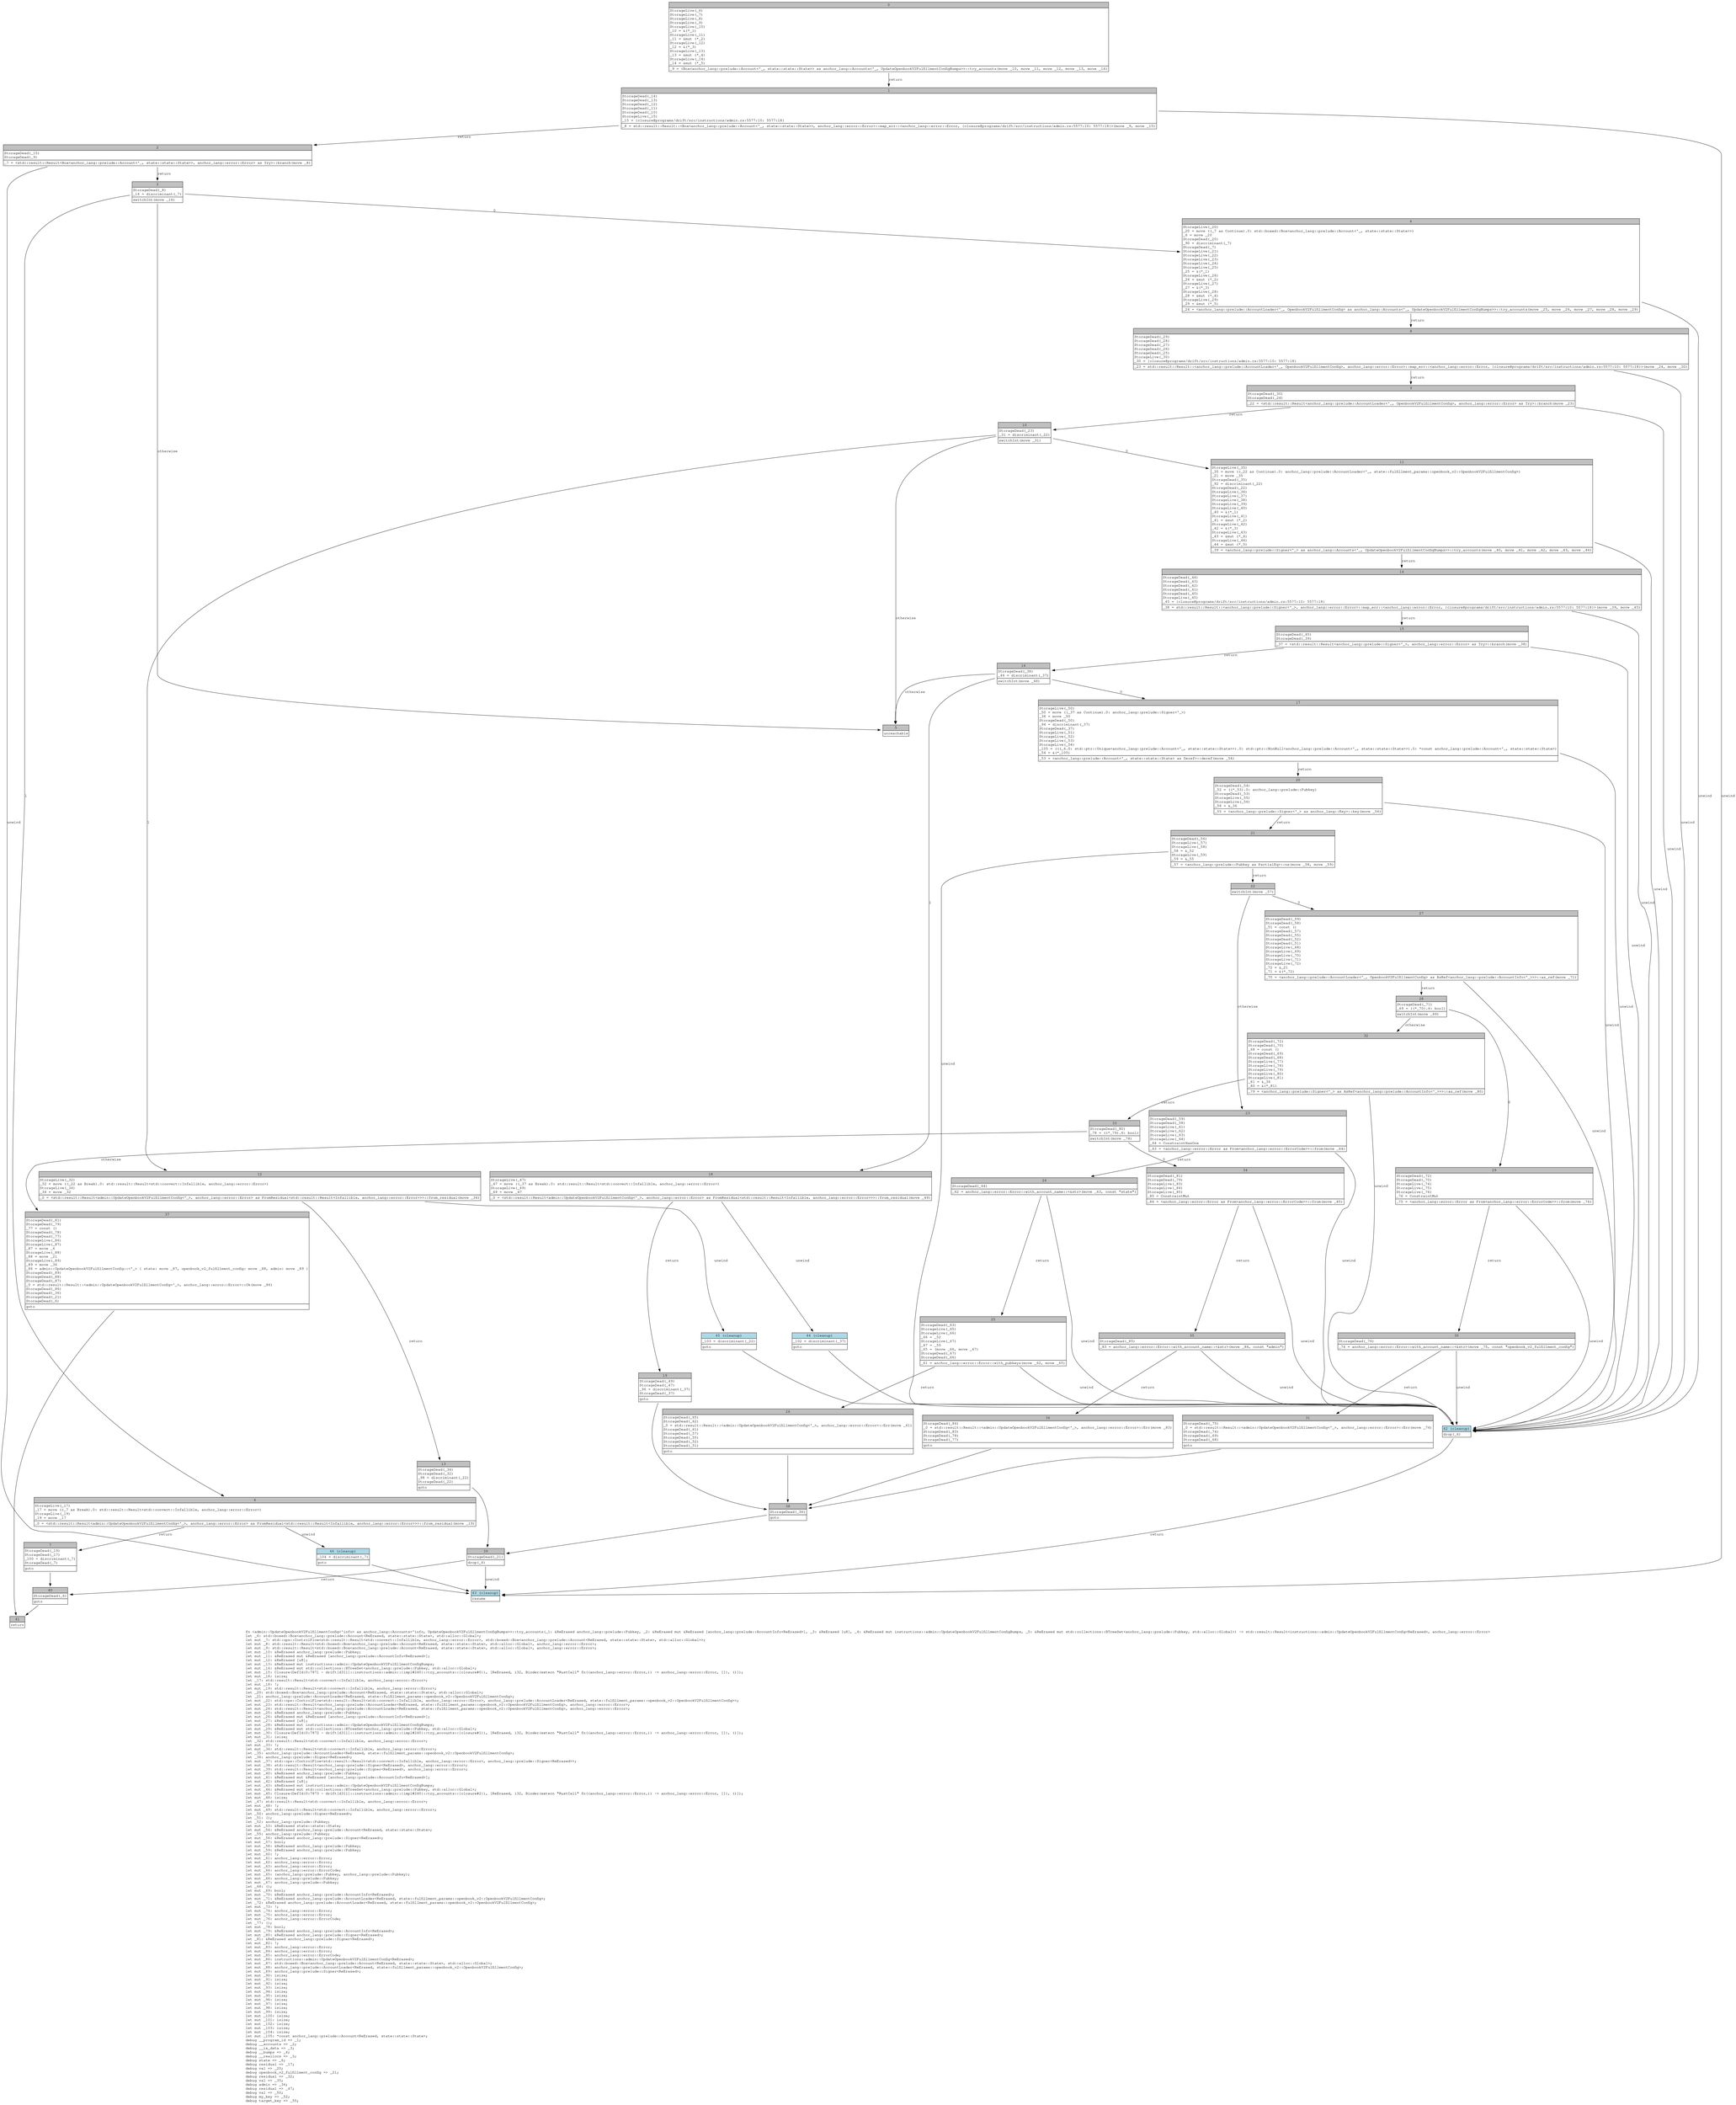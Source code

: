 digraph Mir_0_7870 {
    graph [fontname="Courier, monospace"];
    node [fontname="Courier, monospace"];
    edge [fontname="Courier, monospace"];
    label=<fn &lt;admin::UpdateOpenbookV2FulfillmentConfig&lt;'info&gt; as anchor_lang::Accounts&lt;'info, UpdateOpenbookV2FulfillmentConfigBumps&gt;&gt;::try_accounts(_1: &amp;ReErased anchor_lang::prelude::Pubkey, _2: &amp;ReErased mut &amp;ReErased [anchor_lang::prelude::AccountInfo&lt;ReErased&gt;], _3: &amp;ReErased [u8], _4: &amp;ReErased mut instructions::admin::UpdateOpenbookV2FulfillmentConfigBumps, _5: &amp;ReErased mut std::collections::BTreeSet&lt;anchor_lang::prelude::Pubkey, std::alloc::Global&gt;) -&gt; std::result::Result&lt;instructions::admin::UpdateOpenbookV2FulfillmentConfig&lt;ReErased&gt;, anchor_lang::error::Error&gt;<br align="left"/>let _6: std::boxed::Box&lt;anchor_lang::prelude::Account&lt;ReErased, state::state::State&gt;, std::alloc::Global&gt;;<br align="left"/>let mut _7: std::ops::ControlFlow&lt;std::result::Result&lt;std::convert::Infallible, anchor_lang::error::Error&gt;, std::boxed::Box&lt;anchor_lang::prelude::Account&lt;ReErased, state::state::State&gt;, std::alloc::Global&gt;&gt;;<br align="left"/>let mut _8: std::result::Result&lt;std::boxed::Box&lt;anchor_lang::prelude::Account&lt;ReErased, state::state::State&gt;, std::alloc::Global&gt;, anchor_lang::error::Error&gt;;<br align="left"/>let mut _9: std::result::Result&lt;std::boxed::Box&lt;anchor_lang::prelude::Account&lt;ReErased, state::state::State&gt;, std::alloc::Global&gt;, anchor_lang::error::Error&gt;;<br align="left"/>let mut _10: &amp;ReErased anchor_lang::prelude::Pubkey;<br align="left"/>let mut _11: &amp;ReErased mut &amp;ReErased [anchor_lang::prelude::AccountInfo&lt;ReErased&gt;];<br align="left"/>let mut _12: &amp;ReErased [u8];<br align="left"/>let mut _13: &amp;ReErased mut instructions::admin::UpdateOpenbookV2FulfillmentConfigBumps;<br align="left"/>let mut _14: &amp;ReErased mut std::collections::BTreeSet&lt;anchor_lang::prelude::Pubkey, std::alloc::Global&gt;;<br align="left"/>let mut _15: Closure(DefId(0:7871 ~ drift[d311]::instructions::admin::{impl#240}::try_accounts::{closure#0}), [ReErased, i32, Binder(extern &quot;RustCall&quot; fn((anchor_lang::error::Error,)) -&gt; anchor_lang::error::Error, []), ()]);<br align="left"/>let mut _16: isize;<br align="left"/>let _17: std::result::Result&lt;std::convert::Infallible, anchor_lang::error::Error&gt;;<br align="left"/>let mut _18: !;<br align="left"/>let mut _19: std::result::Result&lt;std::convert::Infallible, anchor_lang::error::Error&gt;;<br align="left"/>let _20: std::boxed::Box&lt;anchor_lang::prelude::Account&lt;ReErased, state::state::State&gt;, std::alloc::Global&gt;;<br align="left"/>let _21: anchor_lang::prelude::AccountLoader&lt;ReErased, state::fulfillment_params::openbook_v2::OpenbookV2FulfillmentConfig&gt;;<br align="left"/>let mut _22: std::ops::ControlFlow&lt;std::result::Result&lt;std::convert::Infallible, anchor_lang::error::Error&gt;, anchor_lang::prelude::AccountLoader&lt;ReErased, state::fulfillment_params::openbook_v2::OpenbookV2FulfillmentConfig&gt;&gt;;<br align="left"/>let mut _23: std::result::Result&lt;anchor_lang::prelude::AccountLoader&lt;ReErased, state::fulfillment_params::openbook_v2::OpenbookV2FulfillmentConfig&gt;, anchor_lang::error::Error&gt;;<br align="left"/>let mut _24: std::result::Result&lt;anchor_lang::prelude::AccountLoader&lt;ReErased, state::fulfillment_params::openbook_v2::OpenbookV2FulfillmentConfig&gt;, anchor_lang::error::Error&gt;;<br align="left"/>let mut _25: &amp;ReErased anchor_lang::prelude::Pubkey;<br align="left"/>let mut _26: &amp;ReErased mut &amp;ReErased [anchor_lang::prelude::AccountInfo&lt;ReErased&gt;];<br align="left"/>let mut _27: &amp;ReErased [u8];<br align="left"/>let mut _28: &amp;ReErased mut instructions::admin::UpdateOpenbookV2FulfillmentConfigBumps;<br align="left"/>let mut _29: &amp;ReErased mut std::collections::BTreeSet&lt;anchor_lang::prelude::Pubkey, std::alloc::Global&gt;;<br align="left"/>let mut _30: Closure(DefId(0:7872 ~ drift[d311]::instructions::admin::{impl#240}::try_accounts::{closure#1}), [ReErased, i32, Binder(extern &quot;RustCall&quot; fn((anchor_lang::error::Error,)) -&gt; anchor_lang::error::Error, []), ()]);<br align="left"/>let mut _31: isize;<br align="left"/>let _32: std::result::Result&lt;std::convert::Infallible, anchor_lang::error::Error&gt;;<br align="left"/>let mut _33: !;<br align="left"/>let mut _34: std::result::Result&lt;std::convert::Infallible, anchor_lang::error::Error&gt;;<br align="left"/>let _35: anchor_lang::prelude::AccountLoader&lt;ReErased, state::fulfillment_params::openbook_v2::OpenbookV2FulfillmentConfig&gt;;<br align="left"/>let _36: anchor_lang::prelude::Signer&lt;ReErased&gt;;<br align="left"/>let mut _37: std::ops::ControlFlow&lt;std::result::Result&lt;std::convert::Infallible, anchor_lang::error::Error&gt;, anchor_lang::prelude::Signer&lt;ReErased&gt;&gt;;<br align="left"/>let mut _38: std::result::Result&lt;anchor_lang::prelude::Signer&lt;ReErased&gt;, anchor_lang::error::Error&gt;;<br align="left"/>let mut _39: std::result::Result&lt;anchor_lang::prelude::Signer&lt;ReErased&gt;, anchor_lang::error::Error&gt;;<br align="left"/>let mut _40: &amp;ReErased anchor_lang::prelude::Pubkey;<br align="left"/>let mut _41: &amp;ReErased mut &amp;ReErased [anchor_lang::prelude::AccountInfo&lt;ReErased&gt;];<br align="left"/>let mut _42: &amp;ReErased [u8];<br align="left"/>let mut _43: &amp;ReErased mut instructions::admin::UpdateOpenbookV2FulfillmentConfigBumps;<br align="left"/>let mut _44: &amp;ReErased mut std::collections::BTreeSet&lt;anchor_lang::prelude::Pubkey, std::alloc::Global&gt;;<br align="left"/>let mut _45: Closure(DefId(0:7873 ~ drift[d311]::instructions::admin::{impl#240}::try_accounts::{closure#2}), [ReErased, i32, Binder(extern &quot;RustCall&quot; fn((anchor_lang::error::Error,)) -&gt; anchor_lang::error::Error, []), ()]);<br align="left"/>let mut _46: isize;<br align="left"/>let _47: std::result::Result&lt;std::convert::Infallible, anchor_lang::error::Error&gt;;<br align="left"/>let mut _48: !;<br align="left"/>let mut _49: std::result::Result&lt;std::convert::Infallible, anchor_lang::error::Error&gt;;<br align="left"/>let _50: anchor_lang::prelude::Signer&lt;ReErased&gt;;<br align="left"/>let _51: ();<br align="left"/>let _52: anchor_lang::prelude::Pubkey;<br align="left"/>let mut _53: &amp;ReErased state::state::State;<br align="left"/>let mut _54: &amp;ReErased anchor_lang::prelude::Account&lt;ReErased, state::state::State&gt;;<br align="left"/>let _55: anchor_lang::prelude::Pubkey;<br align="left"/>let mut _56: &amp;ReErased anchor_lang::prelude::Signer&lt;ReErased&gt;;<br align="left"/>let mut _57: bool;<br align="left"/>let mut _58: &amp;ReErased anchor_lang::prelude::Pubkey;<br align="left"/>let mut _59: &amp;ReErased anchor_lang::prelude::Pubkey;<br align="left"/>let mut _60: !;<br align="left"/>let mut _61: anchor_lang::error::Error;<br align="left"/>let mut _62: anchor_lang::error::Error;<br align="left"/>let mut _63: anchor_lang::error::Error;<br align="left"/>let mut _64: anchor_lang::error::ErrorCode;<br align="left"/>let mut _65: (anchor_lang::prelude::Pubkey, anchor_lang::prelude::Pubkey);<br align="left"/>let mut _66: anchor_lang::prelude::Pubkey;<br align="left"/>let mut _67: anchor_lang::prelude::Pubkey;<br align="left"/>let _68: ();<br align="left"/>let mut _69: bool;<br align="left"/>let mut _70: &amp;ReErased anchor_lang::prelude::AccountInfo&lt;ReErased&gt;;<br align="left"/>let mut _71: &amp;ReErased anchor_lang::prelude::AccountLoader&lt;ReErased, state::fulfillment_params::openbook_v2::OpenbookV2FulfillmentConfig&gt;;<br align="left"/>let _72: &amp;ReErased anchor_lang::prelude::AccountLoader&lt;ReErased, state::fulfillment_params::openbook_v2::OpenbookV2FulfillmentConfig&gt;;<br align="left"/>let mut _73: !;<br align="left"/>let mut _74: anchor_lang::error::Error;<br align="left"/>let mut _75: anchor_lang::error::Error;<br align="left"/>let mut _76: anchor_lang::error::ErrorCode;<br align="left"/>let _77: ();<br align="left"/>let mut _78: bool;<br align="left"/>let mut _79: &amp;ReErased anchor_lang::prelude::AccountInfo&lt;ReErased&gt;;<br align="left"/>let mut _80: &amp;ReErased anchor_lang::prelude::Signer&lt;ReErased&gt;;<br align="left"/>let _81: &amp;ReErased anchor_lang::prelude::Signer&lt;ReErased&gt;;<br align="left"/>let mut _82: !;<br align="left"/>let mut _83: anchor_lang::error::Error;<br align="left"/>let mut _84: anchor_lang::error::Error;<br align="left"/>let mut _85: anchor_lang::error::ErrorCode;<br align="left"/>let mut _86: instructions::admin::UpdateOpenbookV2FulfillmentConfig&lt;ReErased&gt;;<br align="left"/>let mut _87: std::boxed::Box&lt;anchor_lang::prelude::Account&lt;ReErased, state::state::State&gt;, std::alloc::Global&gt;;<br align="left"/>let mut _88: anchor_lang::prelude::AccountLoader&lt;ReErased, state::fulfillment_params::openbook_v2::OpenbookV2FulfillmentConfig&gt;;<br align="left"/>let mut _89: anchor_lang::prelude::Signer&lt;ReErased&gt;;<br align="left"/>let mut _90: isize;<br align="left"/>let mut _91: isize;<br align="left"/>let mut _92: isize;<br align="left"/>let mut _93: isize;<br align="left"/>let mut _94: isize;<br align="left"/>let mut _95: isize;<br align="left"/>let mut _96: isize;<br align="left"/>let mut _97: isize;<br align="left"/>let mut _98: isize;<br align="left"/>let mut _99: isize;<br align="left"/>let mut _100: isize;<br align="left"/>let mut _101: isize;<br align="left"/>let mut _102: isize;<br align="left"/>let mut _103: isize;<br align="left"/>let mut _104: isize;<br align="left"/>let mut _105: *const anchor_lang::prelude::Account&lt;ReErased, state::state::State&gt;;<br align="left"/>debug __program_id =&gt; _1;<br align="left"/>debug __accounts =&gt; _2;<br align="left"/>debug __ix_data =&gt; _3;<br align="left"/>debug __bumps =&gt; _4;<br align="left"/>debug __reallocs =&gt; _5;<br align="left"/>debug state =&gt; _6;<br align="left"/>debug residual =&gt; _17;<br align="left"/>debug val =&gt; _20;<br align="left"/>debug openbook_v2_fulfillment_config =&gt; _21;<br align="left"/>debug residual =&gt; _32;<br align="left"/>debug val =&gt; _35;<br align="left"/>debug admin =&gt; _36;<br align="left"/>debug residual =&gt; _47;<br align="left"/>debug val =&gt; _50;<br align="left"/>debug my_key =&gt; _52;<br align="left"/>debug target_key =&gt; _55;<br align="left"/>>;
    bb0__0_7870 [shape="none", label=<<table border="0" cellborder="1" cellspacing="0"><tr><td bgcolor="gray" align="center" colspan="1">0</td></tr><tr><td align="left" balign="left">StorageLive(_6)<br/>StorageLive(_7)<br/>StorageLive(_8)<br/>StorageLive(_9)<br/>StorageLive(_10)<br/>_10 = &amp;(*_1)<br/>StorageLive(_11)<br/>_11 = &amp;mut (*_2)<br/>StorageLive(_12)<br/>_12 = &amp;(*_3)<br/>StorageLive(_13)<br/>_13 = &amp;mut (*_4)<br/>StorageLive(_14)<br/>_14 = &amp;mut (*_5)<br/></td></tr><tr><td align="left">_9 = &lt;Box&lt;anchor_lang::prelude::Account&lt;'_, state::state::State&gt;&gt; as anchor_lang::Accounts&lt;'_, UpdateOpenbookV2FulfillmentConfigBumps&gt;&gt;::try_accounts(move _10, move _11, move _12, move _13, move _14)</td></tr></table>>];
    bb1__0_7870 [shape="none", label=<<table border="0" cellborder="1" cellspacing="0"><tr><td bgcolor="gray" align="center" colspan="1">1</td></tr><tr><td align="left" balign="left">StorageDead(_14)<br/>StorageDead(_13)<br/>StorageDead(_12)<br/>StorageDead(_11)<br/>StorageDead(_10)<br/>StorageLive(_15)<br/>_15 = {closure@programs/drift/src/instructions/admin.rs:5577:10: 5577:18}<br/></td></tr><tr><td align="left">_8 = std::result::Result::&lt;Box&lt;anchor_lang::prelude::Account&lt;'_, state::state::State&gt;&gt;, anchor_lang::error::Error&gt;::map_err::&lt;anchor_lang::error::Error, {closure@programs/drift/src/instructions/admin.rs:5577:10: 5577:18}&gt;(move _9, move _15)</td></tr></table>>];
    bb2__0_7870 [shape="none", label=<<table border="0" cellborder="1" cellspacing="0"><tr><td bgcolor="gray" align="center" colspan="1">2</td></tr><tr><td align="left" balign="left">StorageDead(_15)<br/>StorageDead(_9)<br/></td></tr><tr><td align="left">_7 = &lt;std::result::Result&lt;Box&lt;anchor_lang::prelude::Account&lt;'_, state::state::State&gt;&gt;, anchor_lang::error::Error&gt; as Try&gt;::branch(move _8)</td></tr></table>>];
    bb3__0_7870 [shape="none", label=<<table border="0" cellborder="1" cellspacing="0"><tr><td bgcolor="gray" align="center" colspan="1">3</td></tr><tr><td align="left" balign="left">StorageDead(_8)<br/>_16 = discriminant(_7)<br/></td></tr><tr><td align="left">switchInt(move _16)</td></tr></table>>];
    bb4__0_7870 [shape="none", label=<<table border="0" cellborder="1" cellspacing="0"><tr><td bgcolor="gray" align="center" colspan="1">4</td></tr><tr><td align="left" balign="left">StorageLive(_20)<br/>_20 = move ((_7 as Continue).0: std::boxed::Box&lt;anchor_lang::prelude::Account&lt;'_, state::state::State&gt;&gt;)<br/>_6 = move _20<br/>StorageDead(_20)<br/>_90 = discriminant(_7)<br/>StorageDead(_7)<br/>StorageLive(_21)<br/>StorageLive(_22)<br/>StorageLive(_23)<br/>StorageLive(_24)<br/>StorageLive(_25)<br/>_25 = &amp;(*_1)<br/>StorageLive(_26)<br/>_26 = &amp;mut (*_2)<br/>StorageLive(_27)<br/>_27 = &amp;(*_3)<br/>StorageLive(_28)<br/>_28 = &amp;mut (*_4)<br/>StorageLive(_29)<br/>_29 = &amp;mut (*_5)<br/></td></tr><tr><td align="left">_24 = &lt;anchor_lang::prelude::AccountLoader&lt;'_, OpenbookV2FulfillmentConfig&gt; as anchor_lang::Accounts&lt;'_, UpdateOpenbookV2FulfillmentConfigBumps&gt;&gt;::try_accounts(move _25, move _26, move _27, move _28, move _29)</td></tr></table>>];
    bb5__0_7870 [shape="none", label=<<table border="0" cellborder="1" cellspacing="0"><tr><td bgcolor="gray" align="center" colspan="1">5</td></tr><tr><td align="left">unreachable</td></tr></table>>];
    bb6__0_7870 [shape="none", label=<<table border="0" cellborder="1" cellspacing="0"><tr><td bgcolor="gray" align="center" colspan="1">6</td></tr><tr><td align="left" balign="left">StorageLive(_17)<br/>_17 = move ((_7 as Break).0: std::result::Result&lt;std::convert::Infallible, anchor_lang::error::Error&gt;)<br/>StorageLive(_19)<br/>_19 = move _17<br/></td></tr><tr><td align="left">_0 = &lt;std::result::Result&lt;admin::UpdateOpenbookV2FulfillmentConfig&lt;'_&gt;, anchor_lang::error::Error&gt; as FromResidual&lt;std::result::Result&lt;Infallible, anchor_lang::error::Error&gt;&gt;&gt;::from_residual(move _19)</td></tr></table>>];
    bb7__0_7870 [shape="none", label=<<table border="0" cellborder="1" cellspacing="0"><tr><td bgcolor="gray" align="center" colspan="1">7</td></tr><tr><td align="left" balign="left">StorageDead(_19)<br/>StorageDead(_17)<br/>_100 = discriminant(_7)<br/>StorageDead(_7)<br/></td></tr><tr><td align="left">goto</td></tr></table>>];
    bb8__0_7870 [shape="none", label=<<table border="0" cellborder="1" cellspacing="0"><tr><td bgcolor="gray" align="center" colspan="1">8</td></tr><tr><td align="left" balign="left">StorageDead(_29)<br/>StorageDead(_28)<br/>StorageDead(_27)<br/>StorageDead(_26)<br/>StorageDead(_25)<br/>StorageLive(_30)<br/>_30 = {closure@programs/drift/src/instructions/admin.rs:5577:10: 5577:18}<br/></td></tr><tr><td align="left">_23 = std::result::Result::&lt;anchor_lang::prelude::AccountLoader&lt;'_, OpenbookV2FulfillmentConfig&gt;, anchor_lang::error::Error&gt;::map_err::&lt;anchor_lang::error::Error, {closure@programs/drift/src/instructions/admin.rs:5577:10: 5577:18}&gt;(move _24, move _30)</td></tr></table>>];
    bb9__0_7870 [shape="none", label=<<table border="0" cellborder="1" cellspacing="0"><tr><td bgcolor="gray" align="center" colspan="1">9</td></tr><tr><td align="left" balign="left">StorageDead(_30)<br/>StorageDead(_24)<br/></td></tr><tr><td align="left">_22 = &lt;std::result::Result&lt;anchor_lang::prelude::AccountLoader&lt;'_, OpenbookV2FulfillmentConfig&gt;, anchor_lang::error::Error&gt; as Try&gt;::branch(move _23)</td></tr></table>>];
    bb10__0_7870 [shape="none", label=<<table border="0" cellborder="1" cellspacing="0"><tr><td bgcolor="gray" align="center" colspan="1">10</td></tr><tr><td align="left" balign="left">StorageDead(_23)<br/>_31 = discriminant(_22)<br/></td></tr><tr><td align="left">switchInt(move _31)</td></tr></table>>];
    bb11__0_7870 [shape="none", label=<<table border="0" cellborder="1" cellspacing="0"><tr><td bgcolor="gray" align="center" colspan="1">11</td></tr><tr><td align="left" balign="left">StorageLive(_35)<br/>_35 = move ((_22 as Continue).0: anchor_lang::prelude::AccountLoader&lt;'_, state::fulfillment_params::openbook_v2::OpenbookV2FulfillmentConfig&gt;)<br/>_21 = move _35<br/>StorageDead(_35)<br/>_92 = discriminant(_22)<br/>StorageDead(_22)<br/>StorageLive(_36)<br/>StorageLive(_37)<br/>StorageLive(_38)<br/>StorageLive(_39)<br/>StorageLive(_40)<br/>_40 = &amp;(*_1)<br/>StorageLive(_41)<br/>_41 = &amp;mut (*_2)<br/>StorageLive(_42)<br/>_42 = &amp;(*_3)<br/>StorageLive(_43)<br/>_43 = &amp;mut (*_4)<br/>StorageLive(_44)<br/>_44 = &amp;mut (*_5)<br/></td></tr><tr><td align="left">_39 = &lt;anchor_lang::prelude::Signer&lt;'_&gt; as anchor_lang::Accounts&lt;'_, UpdateOpenbookV2FulfillmentConfigBumps&gt;&gt;::try_accounts(move _40, move _41, move _42, move _43, move _44)</td></tr></table>>];
    bb12__0_7870 [shape="none", label=<<table border="0" cellborder="1" cellspacing="0"><tr><td bgcolor="gray" align="center" colspan="1">12</td></tr><tr><td align="left" balign="left">StorageLive(_32)<br/>_32 = move ((_22 as Break).0: std::result::Result&lt;std::convert::Infallible, anchor_lang::error::Error&gt;)<br/>StorageLive(_34)<br/>_34 = move _32<br/></td></tr><tr><td align="left">_0 = &lt;std::result::Result&lt;admin::UpdateOpenbookV2FulfillmentConfig&lt;'_&gt;, anchor_lang::error::Error&gt; as FromResidual&lt;std::result::Result&lt;Infallible, anchor_lang::error::Error&gt;&gt;&gt;::from_residual(move _34)</td></tr></table>>];
    bb13__0_7870 [shape="none", label=<<table border="0" cellborder="1" cellspacing="0"><tr><td bgcolor="gray" align="center" colspan="1">13</td></tr><tr><td align="left" balign="left">StorageDead(_34)<br/>StorageDead(_32)<br/>_98 = discriminant(_22)<br/>StorageDead(_22)<br/></td></tr><tr><td align="left">goto</td></tr></table>>];
    bb14__0_7870 [shape="none", label=<<table border="0" cellborder="1" cellspacing="0"><tr><td bgcolor="gray" align="center" colspan="1">14</td></tr><tr><td align="left" balign="left">StorageDead(_44)<br/>StorageDead(_43)<br/>StorageDead(_42)<br/>StorageDead(_41)<br/>StorageDead(_40)<br/>StorageLive(_45)<br/>_45 = {closure@programs/drift/src/instructions/admin.rs:5577:10: 5577:18}<br/></td></tr><tr><td align="left">_38 = std::result::Result::&lt;anchor_lang::prelude::Signer&lt;'_&gt;, anchor_lang::error::Error&gt;::map_err::&lt;anchor_lang::error::Error, {closure@programs/drift/src/instructions/admin.rs:5577:10: 5577:18}&gt;(move _39, move _45)</td></tr></table>>];
    bb15__0_7870 [shape="none", label=<<table border="0" cellborder="1" cellspacing="0"><tr><td bgcolor="gray" align="center" colspan="1">15</td></tr><tr><td align="left" balign="left">StorageDead(_45)<br/>StorageDead(_39)<br/></td></tr><tr><td align="left">_37 = &lt;std::result::Result&lt;anchor_lang::prelude::Signer&lt;'_&gt;, anchor_lang::error::Error&gt; as Try&gt;::branch(move _38)</td></tr></table>>];
    bb16__0_7870 [shape="none", label=<<table border="0" cellborder="1" cellspacing="0"><tr><td bgcolor="gray" align="center" colspan="1">16</td></tr><tr><td align="left" balign="left">StorageDead(_38)<br/>_46 = discriminant(_37)<br/></td></tr><tr><td align="left">switchInt(move _46)</td></tr></table>>];
    bb17__0_7870 [shape="none", label=<<table border="0" cellborder="1" cellspacing="0"><tr><td bgcolor="gray" align="center" colspan="1">17</td></tr><tr><td align="left" balign="left">StorageLive(_50)<br/>_50 = move ((_37 as Continue).0: anchor_lang::prelude::Signer&lt;'_&gt;)<br/>_36 = move _50<br/>StorageDead(_50)<br/>_94 = discriminant(_37)<br/>StorageDead(_37)<br/>StorageLive(_51)<br/>StorageLive(_52)<br/>StorageLive(_53)<br/>StorageLive(_54)<br/>_105 = (((_6.0: std::ptr::Unique&lt;anchor_lang::prelude::Account&lt;'_, state::state::State&gt;&gt;).0: std::ptr::NonNull&lt;anchor_lang::prelude::Account&lt;'_, state::state::State&gt;&gt;).0: *const anchor_lang::prelude::Account&lt;'_, state::state::State&gt;)<br/>_54 = &amp;(*_105)<br/></td></tr><tr><td align="left">_53 = &lt;anchor_lang::prelude::Account&lt;'_, state::state::State&gt; as Deref&gt;::deref(move _54)</td></tr></table>>];
    bb18__0_7870 [shape="none", label=<<table border="0" cellborder="1" cellspacing="0"><tr><td bgcolor="gray" align="center" colspan="1">18</td></tr><tr><td align="left" balign="left">StorageLive(_47)<br/>_47 = move ((_37 as Break).0: std::result::Result&lt;std::convert::Infallible, anchor_lang::error::Error&gt;)<br/>StorageLive(_49)<br/>_49 = move _47<br/></td></tr><tr><td align="left">_0 = &lt;std::result::Result&lt;admin::UpdateOpenbookV2FulfillmentConfig&lt;'_&gt;, anchor_lang::error::Error&gt; as FromResidual&lt;std::result::Result&lt;Infallible, anchor_lang::error::Error&gt;&gt;&gt;::from_residual(move _49)</td></tr></table>>];
    bb19__0_7870 [shape="none", label=<<table border="0" cellborder="1" cellspacing="0"><tr><td bgcolor="gray" align="center" colspan="1">19</td></tr><tr><td align="left" balign="left">StorageDead(_49)<br/>StorageDead(_47)<br/>_96 = discriminant(_37)<br/>StorageDead(_37)<br/></td></tr><tr><td align="left">goto</td></tr></table>>];
    bb20__0_7870 [shape="none", label=<<table border="0" cellborder="1" cellspacing="0"><tr><td bgcolor="gray" align="center" colspan="1">20</td></tr><tr><td align="left" balign="left">StorageDead(_54)<br/>_52 = ((*_53).0: anchor_lang::prelude::Pubkey)<br/>StorageDead(_53)<br/>StorageLive(_55)<br/>StorageLive(_56)<br/>_56 = &amp;_36<br/></td></tr><tr><td align="left">_55 = &lt;anchor_lang::prelude::Signer&lt;'_&gt; as anchor_lang::Key&gt;::key(move _56)</td></tr></table>>];
    bb21__0_7870 [shape="none", label=<<table border="0" cellborder="1" cellspacing="0"><tr><td bgcolor="gray" align="center" colspan="1">21</td></tr><tr><td align="left" balign="left">StorageDead(_56)<br/>StorageLive(_57)<br/>StorageLive(_58)<br/>_58 = &amp;_52<br/>StorageLive(_59)<br/>_59 = &amp;_55<br/></td></tr><tr><td align="left">_57 = &lt;anchor_lang::prelude::Pubkey as PartialEq&gt;::ne(move _58, move _59)</td></tr></table>>];
    bb22__0_7870 [shape="none", label=<<table border="0" cellborder="1" cellspacing="0"><tr><td bgcolor="gray" align="center" colspan="1">22</td></tr><tr><td align="left">switchInt(move _57)</td></tr></table>>];
    bb23__0_7870 [shape="none", label=<<table border="0" cellborder="1" cellspacing="0"><tr><td bgcolor="gray" align="center" colspan="1">23</td></tr><tr><td align="left" balign="left">StorageDead(_59)<br/>StorageDead(_58)<br/>StorageLive(_61)<br/>StorageLive(_62)<br/>StorageLive(_63)<br/>StorageLive(_64)<br/>_64 = ConstraintHasOne<br/></td></tr><tr><td align="left">_63 = &lt;anchor_lang::error::Error as From&lt;anchor_lang::error::ErrorCode&gt;&gt;::from(move _64)</td></tr></table>>];
    bb24__0_7870 [shape="none", label=<<table border="0" cellborder="1" cellspacing="0"><tr><td bgcolor="gray" align="center" colspan="1">24</td></tr><tr><td align="left" balign="left">StorageDead(_64)<br/></td></tr><tr><td align="left">_62 = anchor_lang::error::Error::with_account_name::&lt;&amp;str&gt;(move _63, const &quot;state&quot;)</td></tr></table>>];
    bb25__0_7870 [shape="none", label=<<table border="0" cellborder="1" cellspacing="0"><tr><td bgcolor="gray" align="center" colspan="1">25</td></tr><tr><td align="left" balign="left">StorageDead(_63)<br/>StorageLive(_65)<br/>StorageLive(_66)<br/>_66 = _52<br/>StorageLive(_67)<br/>_67 = _55<br/>_65 = (move _66, move _67)<br/>StorageDead(_67)<br/>StorageDead(_66)<br/></td></tr><tr><td align="left">_61 = anchor_lang::error::Error::with_pubkeys(move _62, move _65)</td></tr></table>>];
    bb26__0_7870 [shape="none", label=<<table border="0" cellborder="1" cellspacing="0"><tr><td bgcolor="gray" align="center" colspan="1">26</td></tr><tr><td align="left" balign="left">StorageDead(_65)<br/>StorageDead(_62)<br/>_0 = std::result::Result::&lt;admin::UpdateOpenbookV2FulfillmentConfig&lt;'_&gt;, anchor_lang::error::Error&gt;::Err(move _61)<br/>StorageDead(_61)<br/>StorageDead(_57)<br/>StorageDead(_55)<br/>StorageDead(_52)<br/>StorageDead(_51)<br/></td></tr><tr><td align="left">goto</td></tr></table>>];
    bb27__0_7870 [shape="none", label=<<table border="0" cellborder="1" cellspacing="0"><tr><td bgcolor="gray" align="center" colspan="1">27</td></tr><tr><td align="left" balign="left">StorageDead(_59)<br/>StorageDead(_58)<br/>_51 = const ()<br/>StorageDead(_57)<br/>StorageDead(_55)<br/>StorageDead(_52)<br/>StorageDead(_51)<br/>StorageLive(_68)<br/>StorageLive(_69)<br/>StorageLive(_70)<br/>StorageLive(_71)<br/>StorageLive(_72)<br/>_72 = &amp;_21<br/>_71 = &amp;(*_72)<br/></td></tr><tr><td align="left">_70 = &lt;anchor_lang::prelude::AccountLoader&lt;'_, OpenbookV2FulfillmentConfig&gt; as AsRef&lt;anchor_lang::prelude::AccountInfo&lt;'_&gt;&gt;&gt;::as_ref(move _71)</td></tr></table>>];
    bb28__0_7870 [shape="none", label=<<table border="0" cellborder="1" cellspacing="0"><tr><td bgcolor="gray" align="center" colspan="1">28</td></tr><tr><td align="left" balign="left">StorageDead(_71)<br/>_69 = ((*_70).6: bool)<br/></td></tr><tr><td align="left">switchInt(move _69)</td></tr></table>>];
    bb29__0_7870 [shape="none", label=<<table border="0" cellborder="1" cellspacing="0"><tr><td bgcolor="gray" align="center" colspan="1">29</td></tr><tr><td align="left" balign="left">StorageDead(_72)<br/>StorageDead(_70)<br/>StorageLive(_74)<br/>StorageLive(_75)<br/>StorageLive(_76)<br/>_76 = ConstraintMut<br/></td></tr><tr><td align="left">_75 = &lt;anchor_lang::error::Error as From&lt;anchor_lang::error::ErrorCode&gt;&gt;::from(move _76)</td></tr></table>>];
    bb30__0_7870 [shape="none", label=<<table border="0" cellborder="1" cellspacing="0"><tr><td bgcolor="gray" align="center" colspan="1">30</td></tr><tr><td align="left" balign="left">StorageDead(_76)<br/></td></tr><tr><td align="left">_74 = anchor_lang::error::Error::with_account_name::&lt;&amp;str&gt;(move _75, const &quot;openbook_v2_fulfillment_config&quot;)</td></tr></table>>];
    bb31__0_7870 [shape="none", label=<<table border="0" cellborder="1" cellspacing="0"><tr><td bgcolor="gray" align="center" colspan="1">31</td></tr><tr><td align="left" balign="left">StorageDead(_75)<br/>_0 = std::result::Result::&lt;admin::UpdateOpenbookV2FulfillmentConfig&lt;'_&gt;, anchor_lang::error::Error&gt;::Err(move _74)<br/>StorageDead(_74)<br/>StorageDead(_69)<br/>StorageDead(_68)<br/></td></tr><tr><td align="left">goto</td></tr></table>>];
    bb32__0_7870 [shape="none", label=<<table border="0" cellborder="1" cellspacing="0"><tr><td bgcolor="gray" align="center" colspan="1">32</td></tr><tr><td align="left" balign="left">StorageDead(_72)<br/>StorageDead(_70)<br/>_68 = const ()<br/>StorageDead(_69)<br/>StorageDead(_68)<br/>StorageLive(_77)<br/>StorageLive(_78)<br/>StorageLive(_79)<br/>StorageLive(_80)<br/>StorageLive(_81)<br/>_81 = &amp;_36<br/>_80 = &amp;(*_81)<br/></td></tr><tr><td align="left">_79 = &lt;anchor_lang::prelude::Signer&lt;'_&gt; as AsRef&lt;anchor_lang::prelude::AccountInfo&lt;'_&gt;&gt;&gt;::as_ref(move _80)</td></tr></table>>];
    bb33__0_7870 [shape="none", label=<<table border="0" cellborder="1" cellspacing="0"><tr><td bgcolor="gray" align="center" colspan="1">33</td></tr><tr><td align="left" balign="left">StorageDead(_80)<br/>_78 = ((*_79).6: bool)<br/></td></tr><tr><td align="left">switchInt(move _78)</td></tr></table>>];
    bb34__0_7870 [shape="none", label=<<table border="0" cellborder="1" cellspacing="0"><tr><td bgcolor="gray" align="center" colspan="1">34</td></tr><tr><td align="left" balign="left">StorageDead(_81)<br/>StorageDead(_79)<br/>StorageLive(_83)<br/>StorageLive(_84)<br/>StorageLive(_85)<br/>_85 = ConstraintMut<br/></td></tr><tr><td align="left">_84 = &lt;anchor_lang::error::Error as From&lt;anchor_lang::error::ErrorCode&gt;&gt;::from(move _85)</td></tr></table>>];
    bb35__0_7870 [shape="none", label=<<table border="0" cellborder="1" cellspacing="0"><tr><td bgcolor="gray" align="center" colspan="1">35</td></tr><tr><td align="left" balign="left">StorageDead(_85)<br/></td></tr><tr><td align="left">_83 = anchor_lang::error::Error::with_account_name::&lt;&amp;str&gt;(move _84, const &quot;admin&quot;)</td></tr></table>>];
    bb36__0_7870 [shape="none", label=<<table border="0" cellborder="1" cellspacing="0"><tr><td bgcolor="gray" align="center" colspan="1">36</td></tr><tr><td align="left" balign="left">StorageDead(_84)<br/>_0 = std::result::Result::&lt;admin::UpdateOpenbookV2FulfillmentConfig&lt;'_&gt;, anchor_lang::error::Error&gt;::Err(move _83)<br/>StorageDead(_83)<br/>StorageDead(_78)<br/>StorageDead(_77)<br/></td></tr><tr><td align="left">goto</td></tr></table>>];
    bb37__0_7870 [shape="none", label=<<table border="0" cellborder="1" cellspacing="0"><tr><td bgcolor="gray" align="center" colspan="1">37</td></tr><tr><td align="left" balign="left">StorageDead(_81)<br/>StorageDead(_79)<br/>_77 = const ()<br/>StorageDead(_78)<br/>StorageDead(_77)<br/>StorageLive(_86)<br/>StorageLive(_87)<br/>_87 = move _6<br/>StorageLive(_88)<br/>_88 = move _21<br/>StorageLive(_89)<br/>_89 = move _36<br/>_86 = admin::UpdateOpenbookV2FulfillmentConfig::&lt;'_&gt; { state: move _87, openbook_v2_fulfillment_config: move _88, admin: move _89 }<br/>StorageDead(_89)<br/>StorageDead(_88)<br/>StorageDead(_87)<br/>_0 = std::result::Result::&lt;admin::UpdateOpenbookV2FulfillmentConfig&lt;'_&gt;, anchor_lang::error::Error&gt;::Ok(move _86)<br/>StorageDead(_86)<br/>StorageDead(_36)<br/>StorageDead(_21)<br/>StorageDead(_6)<br/></td></tr><tr><td align="left">goto</td></tr></table>>];
    bb38__0_7870 [shape="none", label=<<table border="0" cellborder="1" cellspacing="0"><tr><td bgcolor="gray" align="center" colspan="1">38</td></tr><tr><td align="left" balign="left">StorageDead(_36)<br/></td></tr><tr><td align="left">goto</td></tr></table>>];
    bb39__0_7870 [shape="none", label=<<table border="0" cellborder="1" cellspacing="0"><tr><td bgcolor="gray" align="center" colspan="1">39</td></tr><tr><td align="left" balign="left">StorageDead(_21)<br/></td></tr><tr><td align="left">drop(_6)</td></tr></table>>];
    bb40__0_7870 [shape="none", label=<<table border="0" cellborder="1" cellspacing="0"><tr><td bgcolor="gray" align="center" colspan="1">40</td></tr><tr><td align="left" balign="left">StorageDead(_6)<br/></td></tr><tr><td align="left">goto</td></tr></table>>];
    bb41__0_7870 [shape="none", label=<<table border="0" cellborder="1" cellspacing="0"><tr><td bgcolor="gray" align="center" colspan="1">41</td></tr><tr><td align="left">return</td></tr></table>>];
    bb42__0_7870 [shape="none", label=<<table border="0" cellborder="1" cellspacing="0"><tr><td bgcolor="lightblue" align="center" colspan="1">42 (cleanup)</td></tr><tr><td align="left">drop(_6)</td></tr></table>>];
    bb43__0_7870 [shape="none", label=<<table border="0" cellborder="1" cellspacing="0"><tr><td bgcolor="lightblue" align="center" colspan="1">43 (cleanup)</td></tr><tr><td align="left">resume</td></tr></table>>];
    bb44__0_7870 [shape="none", label=<<table border="0" cellborder="1" cellspacing="0"><tr><td bgcolor="lightblue" align="center" colspan="1">44 (cleanup)</td></tr><tr><td align="left" balign="left">_102 = discriminant(_37)<br/></td></tr><tr><td align="left">goto</td></tr></table>>];
    bb45__0_7870 [shape="none", label=<<table border="0" cellborder="1" cellspacing="0"><tr><td bgcolor="lightblue" align="center" colspan="1">45 (cleanup)</td></tr><tr><td align="left" balign="left">_103 = discriminant(_22)<br/></td></tr><tr><td align="left">goto</td></tr></table>>];
    bb46__0_7870 [shape="none", label=<<table border="0" cellborder="1" cellspacing="0"><tr><td bgcolor="lightblue" align="center" colspan="1">46 (cleanup)</td></tr><tr><td align="left" balign="left">_104 = discriminant(_7)<br/></td></tr><tr><td align="left">goto</td></tr></table>>];
    bb0__0_7870 -> bb1__0_7870 [label="return"];
    bb1__0_7870 -> bb2__0_7870 [label="return"];
    bb1__0_7870 -> bb43__0_7870 [label="unwind"];
    bb2__0_7870 -> bb3__0_7870 [label="return"];
    bb2__0_7870 -> bb43__0_7870 [label="unwind"];
    bb3__0_7870 -> bb4__0_7870 [label="0"];
    bb3__0_7870 -> bb6__0_7870 [label="1"];
    bb3__0_7870 -> bb5__0_7870 [label="otherwise"];
    bb4__0_7870 -> bb8__0_7870 [label="return"];
    bb4__0_7870 -> bb42__0_7870 [label="unwind"];
    bb6__0_7870 -> bb7__0_7870 [label="return"];
    bb6__0_7870 -> bb46__0_7870 [label="unwind"];
    bb7__0_7870 -> bb40__0_7870 [label=""];
    bb8__0_7870 -> bb9__0_7870 [label="return"];
    bb8__0_7870 -> bb42__0_7870 [label="unwind"];
    bb9__0_7870 -> bb10__0_7870 [label="return"];
    bb9__0_7870 -> bb42__0_7870 [label="unwind"];
    bb10__0_7870 -> bb11__0_7870 [label="0"];
    bb10__0_7870 -> bb12__0_7870 [label="1"];
    bb10__0_7870 -> bb5__0_7870 [label="otherwise"];
    bb11__0_7870 -> bb14__0_7870 [label="return"];
    bb11__0_7870 -> bb42__0_7870 [label="unwind"];
    bb12__0_7870 -> bb13__0_7870 [label="return"];
    bb12__0_7870 -> bb45__0_7870 [label="unwind"];
    bb13__0_7870 -> bb39__0_7870 [label=""];
    bb14__0_7870 -> bb15__0_7870 [label="return"];
    bb14__0_7870 -> bb42__0_7870 [label="unwind"];
    bb15__0_7870 -> bb16__0_7870 [label="return"];
    bb15__0_7870 -> bb42__0_7870 [label="unwind"];
    bb16__0_7870 -> bb17__0_7870 [label="0"];
    bb16__0_7870 -> bb18__0_7870 [label="1"];
    bb16__0_7870 -> bb5__0_7870 [label="otherwise"];
    bb17__0_7870 -> bb20__0_7870 [label="return"];
    bb17__0_7870 -> bb42__0_7870 [label="unwind"];
    bb18__0_7870 -> bb19__0_7870 [label="return"];
    bb18__0_7870 -> bb44__0_7870 [label="unwind"];
    bb19__0_7870 -> bb38__0_7870 [label=""];
    bb20__0_7870 -> bb21__0_7870 [label="return"];
    bb20__0_7870 -> bb42__0_7870 [label="unwind"];
    bb21__0_7870 -> bb22__0_7870 [label="return"];
    bb21__0_7870 -> bb42__0_7870 [label="unwind"];
    bb22__0_7870 -> bb27__0_7870 [label="0"];
    bb22__0_7870 -> bb23__0_7870 [label="otherwise"];
    bb23__0_7870 -> bb24__0_7870 [label="return"];
    bb23__0_7870 -> bb42__0_7870 [label="unwind"];
    bb24__0_7870 -> bb25__0_7870 [label="return"];
    bb24__0_7870 -> bb42__0_7870 [label="unwind"];
    bb25__0_7870 -> bb26__0_7870 [label="return"];
    bb25__0_7870 -> bb42__0_7870 [label="unwind"];
    bb26__0_7870 -> bb38__0_7870 [label=""];
    bb27__0_7870 -> bb28__0_7870 [label="return"];
    bb27__0_7870 -> bb42__0_7870 [label="unwind"];
    bb28__0_7870 -> bb29__0_7870 [label="0"];
    bb28__0_7870 -> bb32__0_7870 [label="otherwise"];
    bb29__0_7870 -> bb30__0_7870 [label="return"];
    bb29__0_7870 -> bb42__0_7870 [label="unwind"];
    bb30__0_7870 -> bb31__0_7870 [label="return"];
    bb30__0_7870 -> bb42__0_7870 [label="unwind"];
    bb31__0_7870 -> bb38__0_7870 [label=""];
    bb32__0_7870 -> bb33__0_7870 [label="return"];
    bb32__0_7870 -> bb42__0_7870 [label="unwind"];
    bb33__0_7870 -> bb34__0_7870 [label="0"];
    bb33__0_7870 -> bb37__0_7870 [label="otherwise"];
    bb34__0_7870 -> bb35__0_7870 [label="return"];
    bb34__0_7870 -> bb42__0_7870 [label="unwind"];
    bb35__0_7870 -> bb36__0_7870 [label="return"];
    bb35__0_7870 -> bb42__0_7870 [label="unwind"];
    bb36__0_7870 -> bb38__0_7870 [label=""];
    bb37__0_7870 -> bb41__0_7870 [label=""];
    bb38__0_7870 -> bb39__0_7870 [label=""];
    bb39__0_7870 -> bb40__0_7870 [label="return"];
    bb39__0_7870 -> bb43__0_7870 [label="unwind"];
    bb40__0_7870 -> bb41__0_7870 [label=""];
    bb42__0_7870 -> bb43__0_7870 [label="return"];
    bb44__0_7870 -> bb42__0_7870 [label=""];
    bb45__0_7870 -> bb42__0_7870 [label=""];
    bb46__0_7870 -> bb43__0_7870 [label=""];
}
